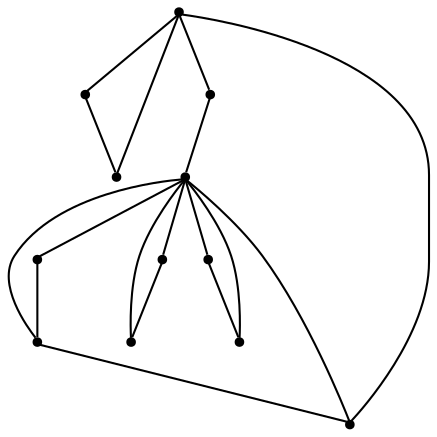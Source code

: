 graph {
  node [shape=point,comment="{\"directed\":false,\"doi\":\"10.1007/978-3-540-24595-7_24\",\"figure\":\"1 (2)\"}"]

  v0 [pos="1390.1377452761628,337.907928890652"]
  v1 [pos="1461.017578125,408.7701903449164"]
  v2 [pos="1390.1377452761628,408.7701903449164"]
  v3 [pos="1390.1377452761628,550.5034870571559"]
  v4 [pos="1177.498246729651,550.5034870571559"]
  v5 [pos="1319.2579124273257,408.7701903449164"]
  v6 [pos="1248.3780795784883,408.7701903449164"]
  v7 [pos="1177.498246729651,408.7701903449164"]
  v8 [pos="1177.498246729651,621.3703897264268"]
  v9 [pos="1035.7426507994185,479.63683870103614"]
  v10 [pos="1035.7426507994185,550.5034870571559"]
  v11 [pos="1106.6224836482556,621.3703897264268"]

  v0 -- v1 [id="-1",pos="1390.1377452761628,337.907928890652 1461.0176417151163,337.90786531236427 1461.0176417151163,337.90786531236427 1461.0176417151163,337.90786531236427 1461.017578125,408.7701903449164 1461.017578125,408.7701903449164 1461.017578125,408.7701903449164"]
  v10 -- v9 [id="-2",pos="1035.7426507994185,550.5034870571559 1035.7426507994185,479.63683870103614 1035.7426507994185,479.63683870103614 1035.7426507994185,479.63683870103614"]
  v11 -- v8 [id="-3",pos="1106.6224836482556,621.3703897264268 1177.498246729651,621.3703897264268 1177.498246729651,621.3703897264268 1177.498246729651,621.3703897264268"]
  v4 -- v11 [id="-4",pos="1177.498246729651,550.5034870571559 1106.6558684593024,559.6785969204373 1106.6558684593024,559.6785969204373 1106.6558684593024,559.6785969204373 1106.6224836482556,621.3703897264268 1106.6224836482556,621.3703897264268 1106.6224836482556,621.3703897264268"]
  v4 -- v10 [id="-5",pos="1177.498246729651,550.5034870571559 1035.7426507994185,550.5034870571559 1035.7426507994185,550.5034870571559 1035.7426507994185,550.5034870571559"]
  v9 -- v4 [id="-6",pos="1035.7426507994185,479.63683870103614 1168.5464752906976,478.8578775193955 1168.5464752906976,478.8578775193955 1168.5464752906976,478.8578775193955 1177.498246729651,550.5034870571559 1177.498246729651,550.5034870571559 1177.498246729651,550.5034870571559"]
  v4 -- v8 [id="-7",pos="1177.498246729651,550.5034870571559 1177.498246729651,621.3703897264268 1177.498246729651,621.3703897264268 1177.498246729651,621.3703897264268"]
  v4 -- v6 [id="-8",pos="1177.498246729651,550.5034870571559 1247.4611736918605,538.21202384101 1247.4611736918605,538.21202384101 1247.4611736918605,538.21202384101 1248.3780795784883,408.7701903449164 1248.3780795784883,408.7701903449164 1248.3780795784883,408.7701903449164"]
  v7 -- v6 [id="-9",pos="1177.498246729651,408.7701903449164 1248.3780795784883,408.7701903449164 1248.3780795784883,408.7701903449164 1248.3780795784883,408.7701903449164"]
  v4 -- v7 [id="-10",pos="1177.498246729651,550.5034870571559 1177.498246729651,408.7701903449164 1177.498246729651,408.7701903449164 1177.498246729651,408.7701903449164"]
  v6 -- v5 [id="-11",pos="1248.3780795784883,408.7701903449164 1319.2579124273257,408.7701903449164 1319.2579124273257,408.7701903449164 1319.2579124273257,408.7701903449164"]
  v3 -- v4 [id="-13",pos="1390.1377452761628,550.5034870571559 1177.498246729651,550.5034870571559 1177.498246729651,550.5034870571559 1177.498246729651,550.5034870571559"]
  v2 -- v3 [id="-14",pos="1390.1377452761628,408.7701903449164 1390.1377452761628,550.5034870571559 1390.1377452761628,550.5034870571559 1390.1377452761628,550.5034870571559"]
  v2 -- v0 [id="-15",pos="1390.1377452761628,408.7701903449164 1390.1377452761628,337.907928890652 1390.1377452761628,337.907928890652 1390.1377452761628,337.907928890652"]
  v2 -- v1 [id="-16",pos="1390.1377452761628,408.7701903449164 1461.017578125,408.7701903449164 1461.017578125,408.7701903449164 1461.017578125,408.7701903449164"]
  v5 -- v2 [id="-17",pos="1319.2579124273257,408.7701903449164 1390.1377452761628,408.7701903449164 1390.1377452761628,408.7701903449164 1390.1377452761628,408.7701903449164"]
  v5 -- v4 [id="-12",pos="1319.2579124273257,408.7701903449164 1318.8536700581394,544.5245848761663 1318.8536700581394,544.5245848761663 1318.8536700581394,544.5245848761663 1177.498246729651,550.5034870571559 1177.498246729651,550.5034870571559 1177.498246729651,550.5034870571559"]
}